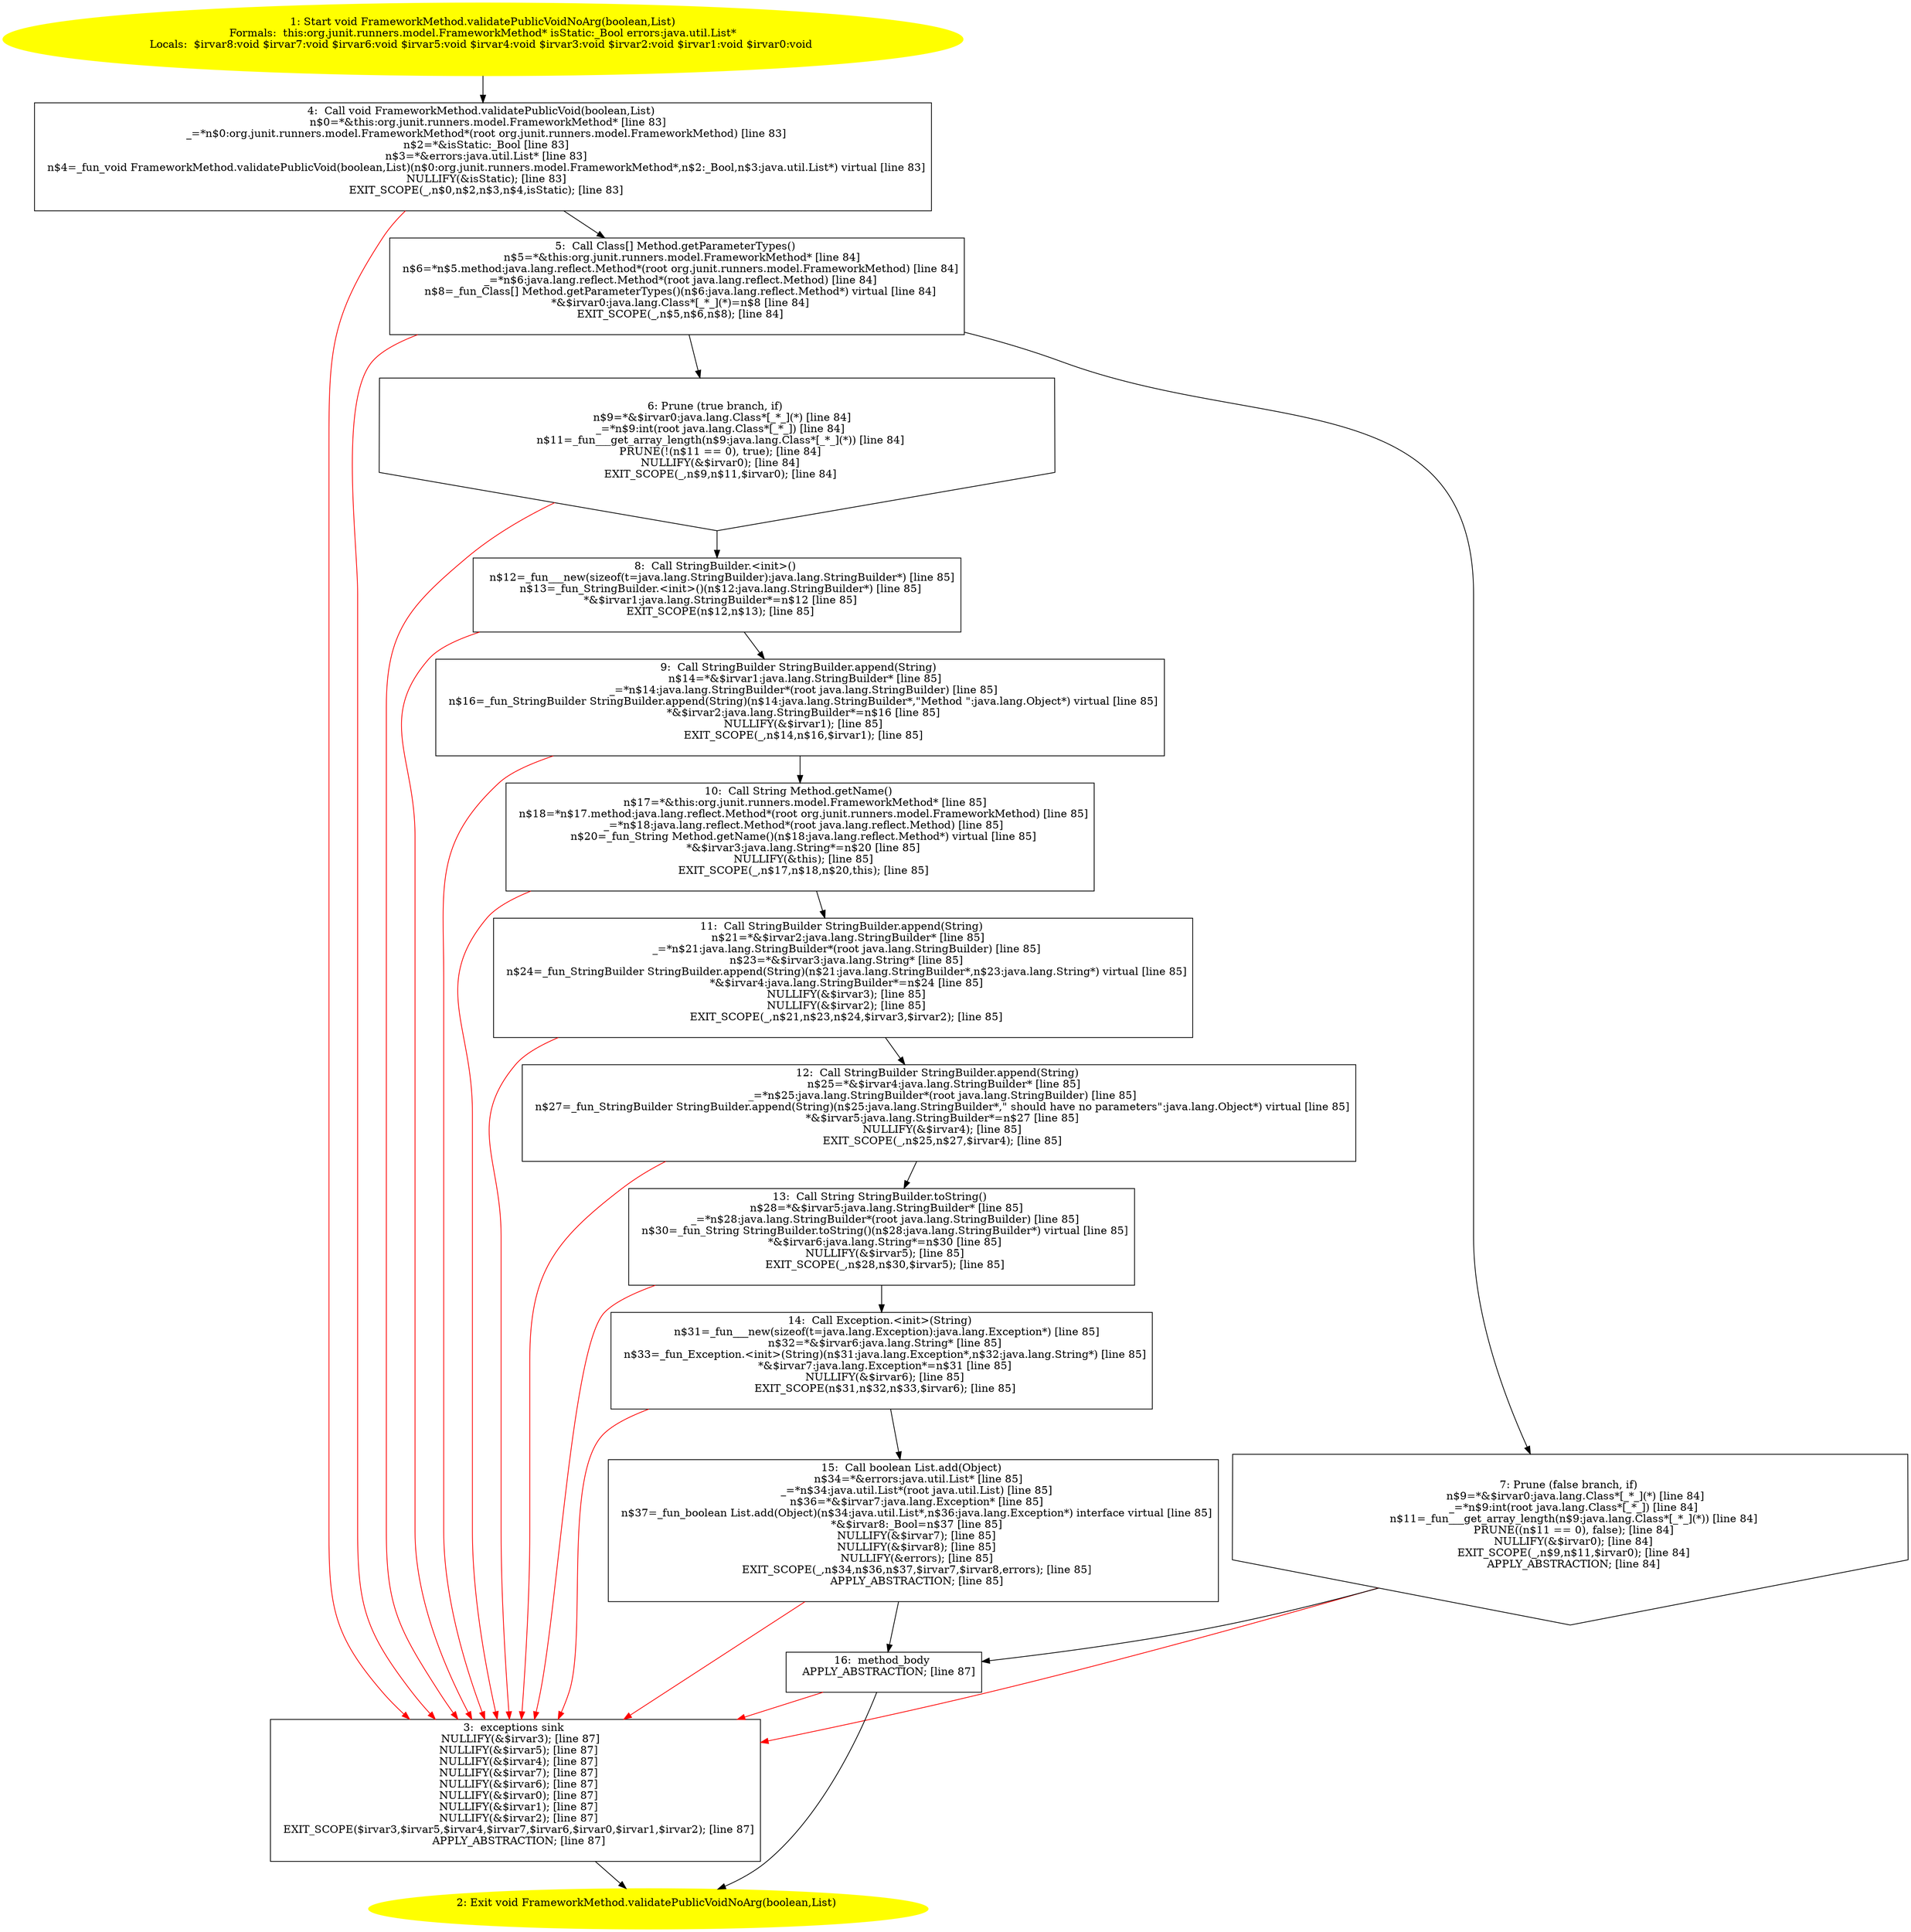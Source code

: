 /* @generated */
digraph cfg {
"org.junit.runners.model.FrameworkMethod.validatePublicVoidNoArg(boolean,java.util.List):void.51cb205a67fae3d16dfab9c8f2436b71_1" [label="1: Start void FrameworkMethod.validatePublicVoidNoArg(boolean,List)\nFormals:  this:org.junit.runners.model.FrameworkMethod* isStatic:_Bool errors:java.util.List*\nLocals:  $irvar8:void $irvar7:void $irvar6:void $irvar5:void $irvar4:void $irvar3:void $irvar2:void $irvar1:void $irvar0:void \n  " color=yellow style=filled]
	

	 "org.junit.runners.model.FrameworkMethod.validatePublicVoidNoArg(boolean,java.util.List):void.51cb205a67fae3d16dfab9c8f2436b71_1" -> "org.junit.runners.model.FrameworkMethod.validatePublicVoidNoArg(boolean,java.util.List):void.51cb205a67fae3d16dfab9c8f2436b71_4" ;
"org.junit.runners.model.FrameworkMethod.validatePublicVoidNoArg(boolean,java.util.List):void.51cb205a67fae3d16dfab9c8f2436b71_2" [label="2: Exit void FrameworkMethod.validatePublicVoidNoArg(boolean,List) \n  " color=yellow style=filled]
	

"org.junit.runners.model.FrameworkMethod.validatePublicVoidNoArg(boolean,java.util.List):void.51cb205a67fae3d16dfab9c8f2436b71_3" [label="3:  exceptions sink \n   NULLIFY(&$irvar3); [line 87]\n  NULLIFY(&$irvar5); [line 87]\n  NULLIFY(&$irvar4); [line 87]\n  NULLIFY(&$irvar7); [line 87]\n  NULLIFY(&$irvar6); [line 87]\n  NULLIFY(&$irvar0); [line 87]\n  NULLIFY(&$irvar1); [line 87]\n  NULLIFY(&$irvar2); [line 87]\n  EXIT_SCOPE($irvar3,$irvar5,$irvar4,$irvar7,$irvar6,$irvar0,$irvar1,$irvar2); [line 87]\n  APPLY_ABSTRACTION; [line 87]\n " shape="box"]
	

	 "org.junit.runners.model.FrameworkMethod.validatePublicVoidNoArg(boolean,java.util.List):void.51cb205a67fae3d16dfab9c8f2436b71_3" -> "org.junit.runners.model.FrameworkMethod.validatePublicVoidNoArg(boolean,java.util.List):void.51cb205a67fae3d16dfab9c8f2436b71_2" ;
"org.junit.runners.model.FrameworkMethod.validatePublicVoidNoArg(boolean,java.util.List):void.51cb205a67fae3d16dfab9c8f2436b71_4" [label="4:  Call void FrameworkMethod.validatePublicVoid(boolean,List) \n   n$0=*&this:org.junit.runners.model.FrameworkMethod* [line 83]\n  _=*n$0:org.junit.runners.model.FrameworkMethod*(root org.junit.runners.model.FrameworkMethod) [line 83]\n  n$2=*&isStatic:_Bool [line 83]\n  n$3=*&errors:java.util.List* [line 83]\n  n$4=_fun_void FrameworkMethod.validatePublicVoid(boolean,List)(n$0:org.junit.runners.model.FrameworkMethod*,n$2:_Bool,n$3:java.util.List*) virtual [line 83]\n  NULLIFY(&isStatic); [line 83]\n  EXIT_SCOPE(_,n$0,n$2,n$3,n$4,isStatic); [line 83]\n " shape="box"]
	

	 "org.junit.runners.model.FrameworkMethod.validatePublicVoidNoArg(boolean,java.util.List):void.51cb205a67fae3d16dfab9c8f2436b71_4" -> "org.junit.runners.model.FrameworkMethod.validatePublicVoidNoArg(boolean,java.util.List):void.51cb205a67fae3d16dfab9c8f2436b71_5" ;
	 "org.junit.runners.model.FrameworkMethod.validatePublicVoidNoArg(boolean,java.util.List):void.51cb205a67fae3d16dfab9c8f2436b71_4" -> "org.junit.runners.model.FrameworkMethod.validatePublicVoidNoArg(boolean,java.util.List):void.51cb205a67fae3d16dfab9c8f2436b71_3" [color="red" ];
"org.junit.runners.model.FrameworkMethod.validatePublicVoidNoArg(boolean,java.util.List):void.51cb205a67fae3d16dfab9c8f2436b71_5" [label="5:  Call Class[] Method.getParameterTypes() \n   n$5=*&this:org.junit.runners.model.FrameworkMethod* [line 84]\n  n$6=*n$5.method:java.lang.reflect.Method*(root org.junit.runners.model.FrameworkMethod) [line 84]\n  _=*n$6:java.lang.reflect.Method*(root java.lang.reflect.Method) [line 84]\n  n$8=_fun_Class[] Method.getParameterTypes()(n$6:java.lang.reflect.Method*) virtual [line 84]\n  *&$irvar0:java.lang.Class*[_*_](*)=n$8 [line 84]\n  EXIT_SCOPE(_,n$5,n$6,n$8); [line 84]\n " shape="box"]
	

	 "org.junit.runners.model.FrameworkMethod.validatePublicVoidNoArg(boolean,java.util.List):void.51cb205a67fae3d16dfab9c8f2436b71_5" -> "org.junit.runners.model.FrameworkMethod.validatePublicVoidNoArg(boolean,java.util.List):void.51cb205a67fae3d16dfab9c8f2436b71_6" ;
	 "org.junit.runners.model.FrameworkMethod.validatePublicVoidNoArg(boolean,java.util.List):void.51cb205a67fae3d16dfab9c8f2436b71_5" -> "org.junit.runners.model.FrameworkMethod.validatePublicVoidNoArg(boolean,java.util.List):void.51cb205a67fae3d16dfab9c8f2436b71_7" ;
	 "org.junit.runners.model.FrameworkMethod.validatePublicVoidNoArg(boolean,java.util.List):void.51cb205a67fae3d16dfab9c8f2436b71_5" -> "org.junit.runners.model.FrameworkMethod.validatePublicVoidNoArg(boolean,java.util.List):void.51cb205a67fae3d16dfab9c8f2436b71_3" [color="red" ];
"org.junit.runners.model.FrameworkMethod.validatePublicVoidNoArg(boolean,java.util.List):void.51cb205a67fae3d16dfab9c8f2436b71_6" [label="6: Prune (true branch, if) \n   n$9=*&$irvar0:java.lang.Class*[_*_](*) [line 84]\n  _=*n$9:int(root java.lang.Class*[_*_]) [line 84]\n  n$11=_fun___get_array_length(n$9:java.lang.Class*[_*_](*)) [line 84]\n  PRUNE(!(n$11 == 0), true); [line 84]\n  NULLIFY(&$irvar0); [line 84]\n  EXIT_SCOPE(_,n$9,n$11,$irvar0); [line 84]\n " shape="invhouse"]
	

	 "org.junit.runners.model.FrameworkMethod.validatePublicVoidNoArg(boolean,java.util.List):void.51cb205a67fae3d16dfab9c8f2436b71_6" -> "org.junit.runners.model.FrameworkMethod.validatePublicVoidNoArg(boolean,java.util.List):void.51cb205a67fae3d16dfab9c8f2436b71_8" ;
	 "org.junit.runners.model.FrameworkMethod.validatePublicVoidNoArg(boolean,java.util.List):void.51cb205a67fae3d16dfab9c8f2436b71_6" -> "org.junit.runners.model.FrameworkMethod.validatePublicVoidNoArg(boolean,java.util.List):void.51cb205a67fae3d16dfab9c8f2436b71_3" [color="red" ];
"org.junit.runners.model.FrameworkMethod.validatePublicVoidNoArg(boolean,java.util.List):void.51cb205a67fae3d16dfab9c8f2436b71_7" [label="7: Prune (false branch, if) \n   n$9=*&$irvar0:java.lang.Class*[_*_](*) [line 84]\n  _=*n$9:int(root java.lang.Class*[_*_]) [line 84]\n  n$11=_fun___get_array_length(n$9:java.lang.Class*[_*_](*)) [line 84]\n  PRUNE((n$11 == 0), false); [line 84]\n  NULLIFY(&$irvar0); [line 84]\n  EXIT_SCOPE(_,n$9,n$11,$irvar0); [line 84]\n  APPLY_ABSTRACTION; [line 84]\n " shape="invhouse"]
	

	 "org.junit.runners.model.FrameworkMethod.validatePublicVoidNoArg(boolean,java.util.List):void.51cb205a67fae3d16dfab9c8f2436b71_7" -> "org.junit.runners.model.FrameworkMethod.validatePublicVoidNoArg(boolean,java.util.List):void.51cb205a67fae3d16dfab9c8f2436b71_16" ;
	 "org.junit.runners.model.FrameworkMethod.validatePublicVoidNoArg(boolean,java.util.List):void.51cb205a67fae3d16dfab9c8f2436b71_7" -> "org.junit.runners.model.FrameworkMethod.validatePublicVoidNoArg(boolean,java.util.List):void.51cb205a67fae3d16dfab9c8f2436b71_3" [color="red" ];
"org.junit.runners.model.FrameworkMethod.validatePublicVoidNoArg(boolean,java.util.List):void.51cb205a67fae3d16dfab9c8f2436b71_8" [label="8:  Call StringBuilder.<init>() \n   n$12=_fun___new(sizeof(t=java.lang.StringBuilder):java.lang.StringBuilder*) [line 85]\n  n$13=_fun_StringBuilder.<init>()(n$12:java.lang.StringBuilder*) [line 85]\n  *&$irvar1:java.lang.StringBuilder*=n$12 [line 85]\n  EXIT_SCOPE(n$12,n$13); [line 85]\n " shape="box"]
	

	 "org.junit.runners.model.FrameworkMethod.validatePublicVoidNoArg(boolean,java.util.List):void.51cb205a67fae3d16dfab9c8f2436b71_8" -> "org.junit.runners.model.FrameworkMethod.validatePublicVoidNoArg(boolean,java.util.List):void.51cb205a67fae3d16dfab9c8f2436b71_9" ;
	 "org.junit.runners.model.FrameworkMethod.validatePublicVoidNoArg(boolean,java.util.List):void.51cb205a67fae3d16dfab9c8f2436b71_8" -> "org.junit.runners.model.FrameworkMethod.validatePublicVoidNoArg(boolean,java.util.List):void.51cb205a67fae3d16dfab9c8f2436b71_3" [color="red" ];
"org.junit.runners.model.FrameworkMethod.validatePublicVoidNoArg(boolean,java.util.List):void.51cb205a67fae3d16dfab9c8f2436b71_9" [label="9:  Call StringBuilder StringBuilder.append(String) \n   n$14=*&$irvar1:java.lang.StringBuilder* [line 85]\n  _=*n$14:java.lang.StringBuilder*(root java.lang.StringBuilder) [line 85]\n  n$16=_fun_StringBuilder StringBuilder.append(String)(n$14:java.lang.StringBuilder*,\"Method \":java.lang.Object*) virtual [line 85]\n  *&$irvar2:java.lang.StringBuilder*=n$16 [line 85]\n  NULLIFY(&$irvar1); [line 85]\n  EXIT_SCOPE(_,n$14,n$16,$irvar1); [line 85]\n " shape="box"]
	

	 "org.junit.runners.model.FrameworkMethod.validatePublicVoidNoArg(boolean,java.util.List):void.51cb205a67fae3d16dfab9c8f2436b71_9" -> "org.junit.runners.model.FrameworkMethod.validatePublicVoidNoArg(boolean,java.util.List):void.51cb205a67fae3d16dfab9c8f2436b71_10" ;
	 "org.junit.runners.model.FrameworkMethod.validatePublicVoidNoArg(boolean,java.util.List):void.51cb205a67fae3d16dfab9c8f2436b71_9" -> "org.junit.runners.model.FrameworkMethod.validatePublicVoidNoArg(boolean,java.util.List):void.51cb205a67fae3d16dfab9c8f2436b71_3" [color="red" ];
"org.junit.runners.model.FrameworkMethod.validatePublicVoidNoArg(boolean,java.util.List):void.51cb205a67fae3d16dfab9c8f2436b71_10" [label="10:  Call String Method.getName() \n   n$17=*&this:org.junit.runners.model.FrameworkMethod* [line 85]\n  n$18=*n$17.method:java.lang.reflect.Method*(root org.junit.runners.model.FrameworkMethod) [line 85]\n  _=*n$18:java.lang.reflect.Method*(root java.lang.reflect.Method) [line 85]\n  n$20=_fun_String Method.getName()(n$18:java.lang.reflect.Method*) virtual [line 85]\n  *&$irvar3:java.lang.String*=n$20 [line 85]\n  NULLIFY(&this); [line 85]\n  EXIT_SCOPE(_,n$17,n$18,n$20,this); [line 85]\n " shape="box"]
	

	 "org.junit.runners.model.FrameworkMethod.validatePublicVoidNoArg(boolean,java.util.List):void.51cb205a67fae3d16dfab9c8f2436b71_10" -> "org.junit.runners.model.FrameworkMethod.validatePublicVoidNoArg(boolean,java.util.List):void.51cb205a67fae3d16dfab9c8f2436b71_11" ;
	 "org.junit.runners.model.FrameworkMethod.validatePublicVoidNoArg(boolean,java.util.List):void.51cb205a67fae3d16dfab9c8f2436b71_10" -> "org.junit.runners.model.FrameworkMethod.validatePublicVoidNoArg(boolean,java.util.List):void.51cb205a67fae3d16dfab9c8f2436b71_3" [color="red" ];
"org.junit.runners.model.FrameworkMethod.validatePublicVoidNoArg(boolean,java.util.List):void.51cb205a67fae3d16dfab9c8f2436b71_11" [label="11:  Call StringBuilder StringBuilder.append(String) \n   n$21=*&$irvar2:java.lang.StringBuilder* [line 85]\n  _=*n$21:java.lang.StringBuilder*(root java.lang.StringBuilder) [line 85]\n  n$23=*&$irvar3:java.lang.String* [line 85]\n  n$24=_fun_StringBuilder StringBuilder.append(String)(n$21:java.lang.StringBuilder*,n$23:java.lang.String*) virtual [line 85]\n  *&$irvar4:java.lang.StringBuilder*=n$24 [line 85]\n  NULLIFY(&$irvar3); [line 85]\n  NULLIFY(&$irvar2); [line 85]\n  EXIT_SCOPE(_,n$21,n$23,n$24,$irvar3,$irvar2); [line 85]\n " shape="box"]
	

	 "org.junit.runners.model.FrameworkMethod.validatePublicVoidNoArg(boolean,java.util.List):void.51cb205a67fae3d16dfab9c8f2436b71_11" -> "org.junit.runners.model.FrameworkMethod.validatePublicVoidNoArg(boolean,java.util.List):void.51cb205a67fae3d16dfab9c8f2436b71_12" ;
	 "org.junit.runners.model.FrameworkMethod.validatePublicVoidNoArg(boolean,java.util.List):void.51cb205a67fae3d16dfab9c8f2436b71_11" -> "org.junit.runners.model.FrameworkMethod.validatePublicVoidNoArg(boolean,java.util.List):void.51cb205a67fae3d16dfab9c8f2436b71_3" [color="red" ];
"org.junit.runners.model.FrameworkMethod.validatePublicVoidNoArg(boolean,java.util.List):void.51cb205a67fae3d16dfab9c8f2436b71_12" [label="12:  Call StringBuilder StringBuilder.append(String) \n   n$25=*&$irvar4:java.lang.StringBuilder* [line 85]\n  _=*n$25:java.lang.StringBuilder*(root java.lang.StringBuilder) [line 85]\n  n$27=_fun_StringBuilder StringBuilder.append(String)(n$25:java.lang.StringBuilder*,\" should have no parameters\":java.lang.Object*) virtual [line 85]\n  *&$irvar5:java.lang.StringBuilder*=n$27 [line 85]\n  NULLIFY(&$irvar4); [line 85]\n  EXIT_SCOPE(_,n$25,n$27,$irvar4); [line 85]\n " shape="box"]
	

	 "org.junit.runners.model.FrameworkMethod.validatePublicVoidNoArg(boolean,java.util.List):void.51cb205a67fae3d16dfab9c8f2436b71_12" -> "org.junit.runners.model.FrameworkMethod.validatePublicVoidNoArg(boolean,java.util.List):void.51cb205a67fae3d16dfab9c8f2436b71_13" ;
	 "org.junit.runners.model.FrameworkMethod.validatePublicVoidNoArg(boolean,java.util.List):void.51cb205a67fae3d16dfab9c8f2436b71_12" -> "org.junit.runners.model.FrameworkMethod.validatePublicVoidNoArg(boolean,java.util.List):void.51cb205a67fae3d16dfab9c8f2436b71_3" [color="red" ];
"org.junit.runners.model.FrameworkMethod.validatePublicVoidNoArg(boolean,java.util.List):void.51cb205a67fae3d16dfab9c8f2436b71_13" [label="13:  Call String StringBuilder.toString() \n   n$28=*&$irvar5:java.lang.StringBuilder* [line 85]\n  _=*n$28:java.lang.StringBuilder*(root java.lang.StringBuilder) [line 85]\n  n$30=_fun_String StringBuilder.toString()(n$28:java.lang.StringBuilder*) virtual [line 85]\n  *&$irvar6:java.lang.String*=n$30 [line 85]\n  NULLIFY(&$irvar5); [line 85]\n  EXIT_SCOPE(_,n$28,n$30,$irvar5); [line 85]\n " shape="box"]
	

	 "org.junit.runners.model.FrameworkMethod.validatePublicVoidNoArg(boolean,java.util.List):void.51cb205a67fae3d16dfab9c8f2436b71_13" -> "org.junit.runners.model.FrameworkMethod.validatePublicVoidNoArg(boolean,java.util.List):void.51cb205a67fae3d16dfab9c8f2436b71_14" ;
	 "org.junit.runners.model.FrameworkMethod.validatePublicVoidNoArg(boolean,java.util.List):void.51cb205a67fae3d16dfab9c8f2436b71_13" -> "org.junit.runners.model.FrameworkMethod.validatePublicVoidNoArg(boolean,java.util.List):void.51cb205a67fae3d16dfab9c8f2436b71_3" [color="red" ];
"org.junit.runners.model.FrameworkMethod.validatePublicVoidNoArg(boolean,java.util.List):void.51cb205a67fae3d16dfab9c8f2436b71_14" [label="14:  Call Exception.<init>(String) \n   n$31=_fun___new(sizeof(t=java.lang.Exception):java.lang.Exception*) [line 85]\n  n$32=*&$irvar6:java.lang.String* [line 85]\n  n$33=_fun_Exception.<init>(String)(n$31:java.lang.Exception*,n$32:java.lang.String*) [line 85]\n  *&$irvar7:java.lang.Exception*=n$31 [line 85]\n  NULLIFY(&$irvar6); [line 85]\n  EXIT_SCOPE(n$31,n$32,n$33,$irvar6); [line 85]\n " shape="box"]
	

	 "org.junit.runners.model.FrameworkMethod.validatePublicVoidNoArg(boolean,java.util.List):void.51cb205a67fae3d16dfab9c8f2436b71_14" -> "org.junit.runners.model.FrameworkMethod.validatePublicVoidNoArg(boolean,java.util.List):void.51cb205a67fae3d16dfab9c8f2436b71_15" ;
	 "org.junit.runners.model.FrameworkMethod.validatePublicVoidNoArg(boolean,java.util.List):void.51cb205a67fae3d16dfab9c8f2436b71_14" -> "org.junit.runners.model.FrameworkMethod.validatePublicVoidNoArg(boolean,java.util.List):void.51cb205a67fae3d16dfab9c8f2436b71_3" [color="red" ];
"org.junit.runners.model.FrameworkMethod.validatePublicVoidNoArg(boolean,java.util.List):void.51cb205a67fae3d16dfab9c8f2436b71_15" [label="15:  Call boolean List.add(Object) \n   n$34=*&errors:java.util.List* [line 85]\n  _=*n$34:java.util.List*(root java.util.List) [line 85]\n  n$36=*&$irvar7:java.lang.Exception* [line 85]\n  n$37=_fun_boolean List.add(Object)(n$34:java.util.List*,n$36:java.lang.Exception*) interface virtual [line 85]\n  *&$irvar8:_Bool=n$37 [line 85]\n  NULLIFY(&$irvar7); [line 85]\n  NULLIFY(&$irvar8); [line 85]\n  NULLIFY(&errors); [line 85]\n  EXIT_SCOPE(_,n$34,n$36,n$37,$irvar7,$irvar8,errors); [line 85]\n  APPLY_ABSTRACTION; [line 85]\n " shape="box"]
	

	 "org.junit.runners.model.FrameworkMethod.validatePublicVoidNoArg(boolean,java.util.List):void.51cb205a67fae3d16dfab9c8f2436b71_15" -> "org.junit.runners.model.FrameworkMethod.validatePublicVoidNoArg(boolean,java.util.List):void.51cb205a67fae3d16dfab9c8f2436b71_16" ;
	 "org.junit.runners.model.FrameworkMethod.validatePublicVoidNoArg(boolean,java.util.List):void.51cb205a67fae3d16dfab9c8f2436b71_15" -> "org.junit.runners.model.FrameworkMethod.validatePublicVoidNoArg(boolean,java.util.List):void.51cb205a67fae3d16dfab9c8f2436b71_3" [color="red" ];
"org.junit.runners.model.FrameworkMethod.validatePublicVoidNoArg(boolean,java.util.List):void.51cb205a67fae3d16dfab9c8f2436b71_16" [label="16:  method_body \n   APPLY_ABSTRACTION; [line 87]\n " shape="box"]
	

	 "org.junit.runners.model.FrameworkMethod.validatePublicVoidNoArg(boolean,java.util.List):void.51cb205a67fae3d16dfab9c8f2436b71_16" -> "org.junit.runners.model.FrameworkMethod.validatePublicVoidNoArg(boolean,java.util.List):void.51cb205a67fae3d16dfab9c8f2436b71_2" ;
	 "org.junit.runners.model.FrameworkMethod.validatePublicVoidNoArg(boolean,java.util.List):void.51cb205a67fae3d16dfab9c8f2436b71_16" -> "org.junit.runners.model.FrameworkMethod.validatePublicVoidNoArg(boolean,java.util.List):void.51cb205a67fae3d16dfab9c8f2436b71_3" [color="red" ];
}
